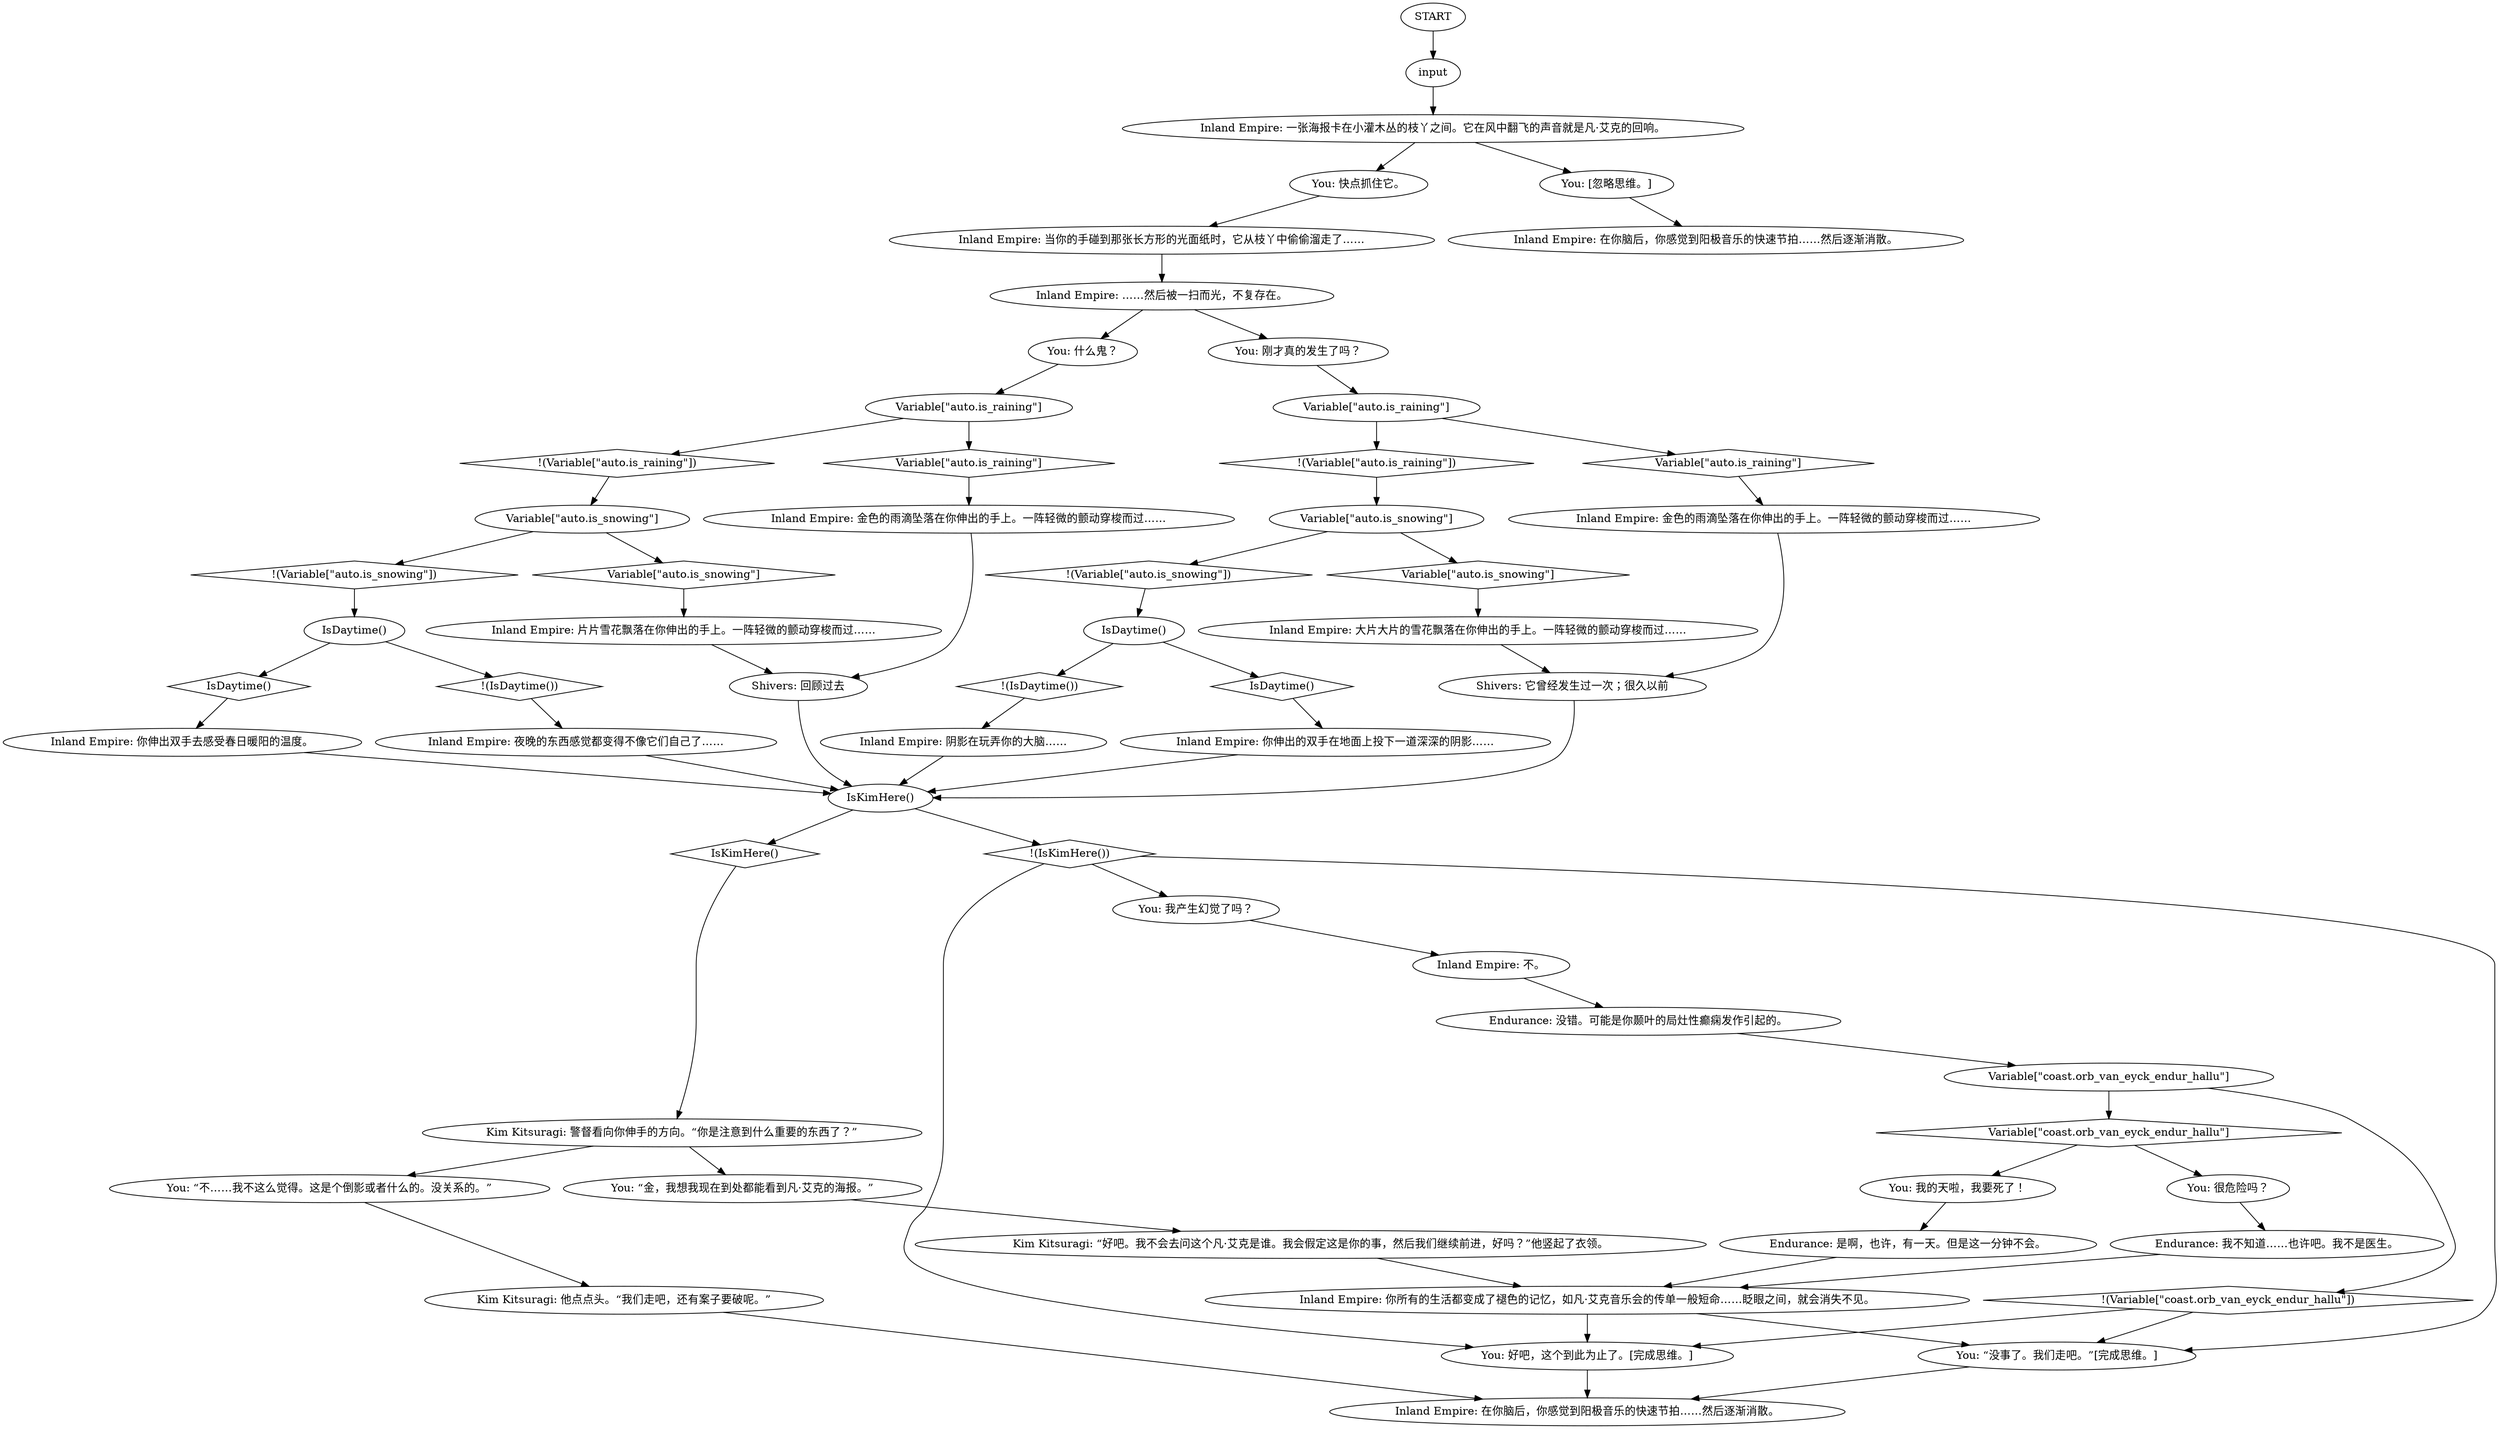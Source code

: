 # COAST ORB / arno van eyck after
# Afterthought reaction orbital to those flyers, man. Do it. Talk to your stupid brain.
# ==================================================
digraph G {
	  0 [label="START"];
	  1 [label="input"];
	  2 [label="Inland Empire: 金色的雨滴坠落在你伸出的手上。一阵轻微的颤动穿梭而过……"];
	  3 [label="Inland Empire: 大片大片的雪花飘落在你伸出的手上。一阵轻微的颤动穿梭而过……"];
	  4 [label="IsKimHere()"];
	  5 [label="IsKimHere()", shape=diamond];
	  6 [label="!(IsKimHere())", shape=diamond];
	  7 [label="Kim Kitsuragi: 他点点头。“我们走吧，还有案子要破呢。”"];
	  8 [label="Endurance: 没错。可能是你颞叶的局灶性癫痫发作引起的。"];
	  9 [label="Variable[\"auto.is_snowing\"]"];
	  10 [label="Variable[\"auto.is_snowing\"]", shape=diamond];
	  11 [label="!(Variable[\"auto.is_snowing\"])", shape=diamond];
	  12 [label="Inland Empire: ……然后被一扫而光，不复存在。"];
	  13 [label="You: 刚才真的发生了吗？"];
	  14 [label="Kim Kitsuragi: “好吧。我不会去问这个凡·艾克是谁。我会假定这是你的事，然后我们继续前进，好吗？”他竖起了衣领。"];
	  15 [label="IsDaytime()"];
	  16 [label="IsDaytime()", shape=diamond];
	  17 [label="!(IsDaytime())", shape=diamond];
	  18 [label="Inland Empire: 你伸出双手去感受春日暖阳的温度。"];
	  19 [label="Variable[\"auto.is_raining\"]"];
	  20 [label="Variable[\"auto.is_raining\"]", shape=diamond];
	  21 [label="!(Variable[\"auto.is_raining\"])", shape=diamond];
	  22 [label="Inland Empire: 在你脑后，你感觉到阳极音乐的快速节拍……然后逐渐消散。"];
	  23 [label="You: 快点抓住它。"];
	  24 [label="Variable[\"auto.is_raining\"]"];
	  25 [label="Variable[\"auto.is_raining\"]", shape=diamond];
	  26 [label="!(Variable[\"auto.is_raining\"])", shape=diamond];
	  27 [label="You: [忽略思维。]"];
	  28 [label="You: 我产生幻觉了吗？"];
	  29 [label="Inland Empire: 你所有的生活都变成了褪色的记忆，如凡·艾克音乐会的传单一般短命……眨眼之间，就会消失不见。"];
	  30 [label="Kim Kitsuragi: 警督看向你伸手的方向。“你是注意到什么重要的东西了？”"];
	  31 [label="You: 好吧，这个到此为止了。[完成思维。]"];
	  32 [label="Variable[\"coast.orb_van_eyck_endur_hallu\"]"];
	  33 [label="Variable[\"coast.orb_van_eyck_endur_hallu\"]", shape=diamond];
	  34 [label="!(Variable[\"coast.orb_van_eyck_endur_hallu\"])", shape=diamond];
	  35 [label="Endurance: 是啊，也许，有一天。但是这一分钟不会。"];
	  36 [label="Inland Empire: 夜晚的东西感觉都变得不像它们自己了……"];
	  37 [label="Inland Empire: 当你的手碰到那张长方形的光面纸时，它从枝丫中偷偷溜走了……"];
	  38 [label="Inland Empire: 阴影在玩弄你的大脑……"];
	  40 [label="You: “不……我不这么觉得。这是个倒影或者什么的。没关系的。”"];
	  41 [label="Inland Empire: 一张海报卡在小灌木丛的枝丫之间。它在风中翻飞的声音就是凡·艾克的回响。"];
	  42 [label="Inland Empire: 你伸出的双手在地面上投下一道深深的阴影……"];
	  43 [label="You: 很危险吗？"];
	  44 [label="Endurance: 我不知道……也许吧。我不是医生。"];
	  45 [label="You: “没事了。我们走吧。”[完成思维。]"];
	  46 [label="Inland Empire: 片片雪花飘落在你伸出的手上。一阵轻微的颤动穿梭而过……"];
	  47 [label="Variable[\"auto.is_snowing\"]"];
	  48 [label="Variable[\"auto.is_snowing\"]", shape=diamond];
	  49 [label="!(Variable[\"auto.is_snowing\"])", shape=diamond];
	  50 [label="You: 我的天啦，我要死了！"];
	  51 [label="Inland Empire: 不。"];
	  52 [label="IsDaytime()"];
	  53 [label="IsDaytime()", shape=diamond];
	  54 [label="!(IsDaytime())", shape=diamond];
	  55 [label="Inland Empire: 金色的雨滴坠落在你伸出的手上。一阵轻微的颤动穿梭而过……"];
	  56 [label="Shivers: 它曾经发生过一次；很久以前"];
	  57 [label="Inland Empire: 在你脑后，你感觉到阳极音乐的快速节拍……然后逐渐消散。"];
	  58 [label="You: 什么鬼？"];
	  59 [label="You: “金，我想我现在到处都能看到凡·艾克的海报。”"];
	  60 [label="Shivers: 回顾过去"];
	  0 -> 1
	  1 -> 41
	  2 -> 60
	  3 -> 56
	  4 -> 5
	  4 -> 6
	  5 -> 30
	  6 -> 28
	  6 -> 45
	  6 -> 31
	  7 -> 22
	  8 -> 32
	  9 -> 10
	  9 -> 11
	  10 -> 46
	  11 -> 15
	  12 -> 58
	  12 -> 13
	  13 -> 19
	  14 -> 29
	  15 -> 16
	  15 -> 17
	  16 -> 18
	  17 -> 36
	  18 -> 4
	  19 -> 20
	  19 -> 21
	  20 -> 55
	  21 -> 47
	  23 -> 37
	  24 -> 25
	  24 -> 26
	  25 -> 2
	  26 -> 9
	  27 -> 57
	  28 -> 51
	  29 -> 45
	  29 -> 31
	  30 -> 40
	  30 -> 59
	  31 -> 22
	  32 -> 33
	  32 -> 34
	  33 -> 50
	  33 -> 43
	  34 -> 45
	  34 -> 31
	  35 -> 29
	  36 -> 4
	  37 -> 12
	  38 -> 4
	  40 -> 7
	  41 -> 27
	  41 -> 23
	  42 -> 4
	  43 -> 44
	  44 -> 29
	  45 -> 22
	  46 -> 60
	  47 -> 48
	  47 -> 49
	  48 -> 3
	  49 -> 52
	  50 -> 35
	  51 -> 8
	  52 -> 53
	  52 -> 54
	  53 -> 42
	  54 -> 38
	  55 -> 56
	  56 -> 4
	  58 -> 24
	  59 -> 14
	  60 -> 4
}

